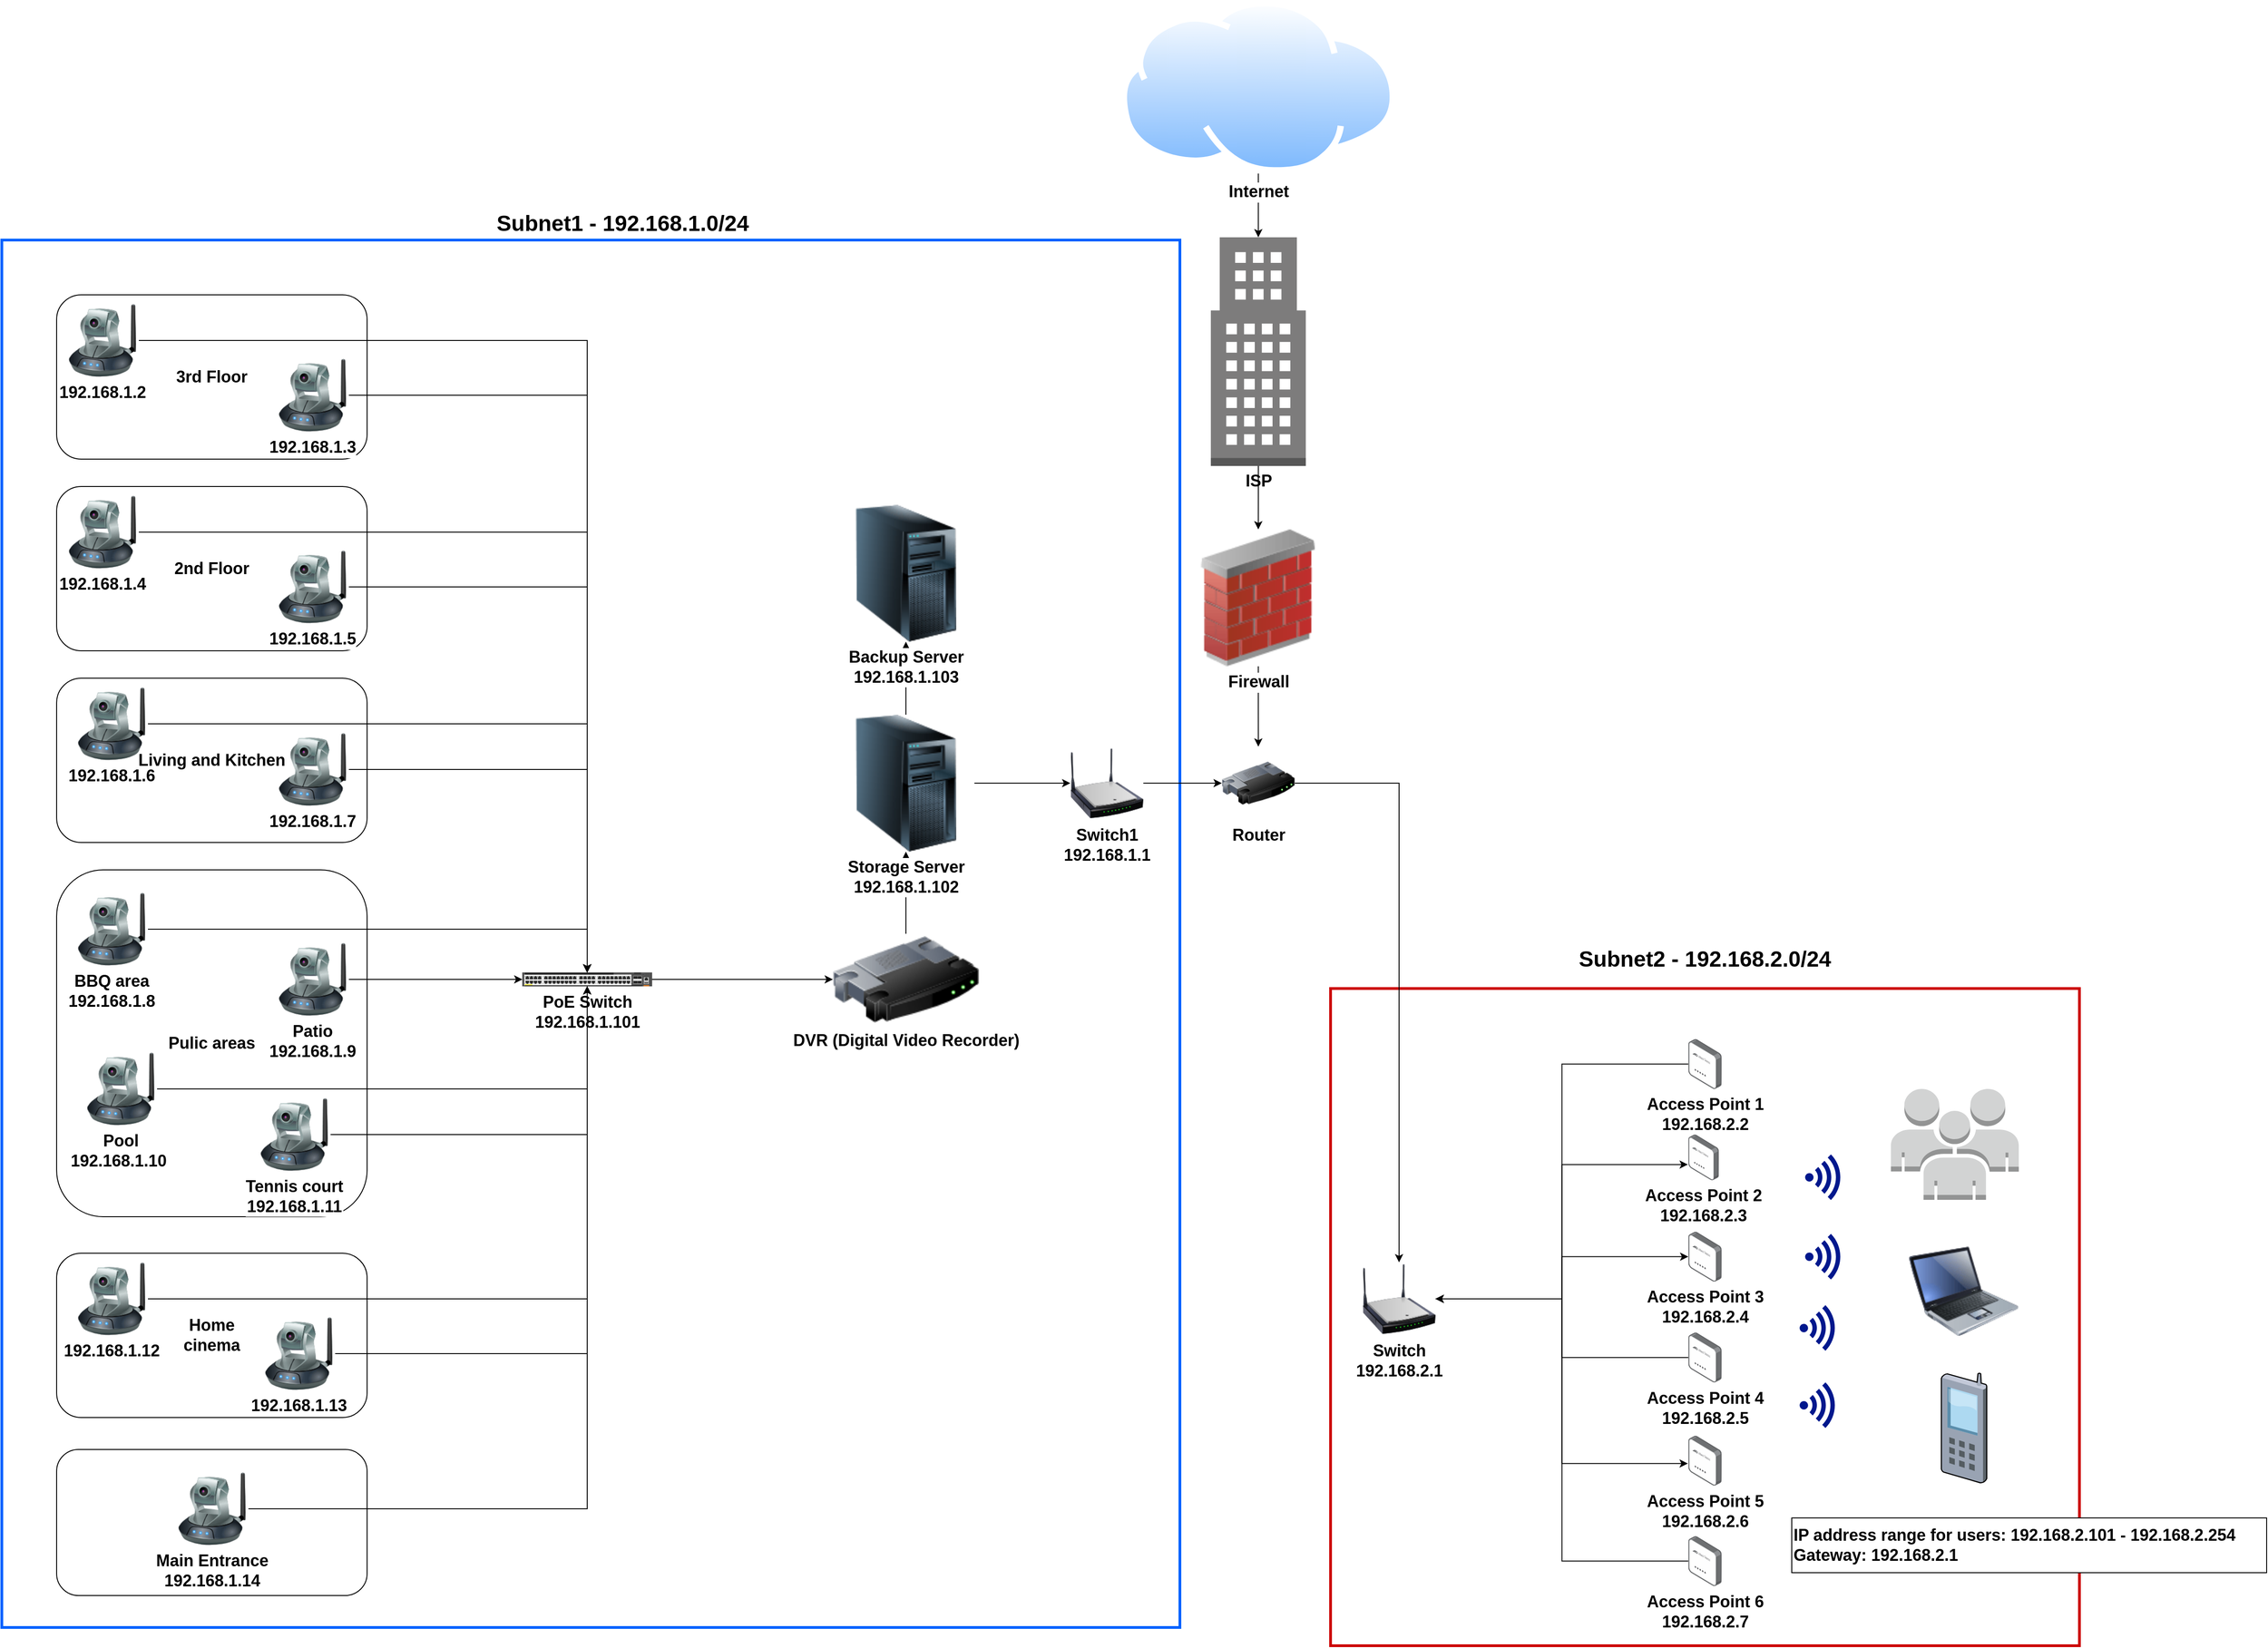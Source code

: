 <mxfile version="21.2.1" type="github">
  <diagram name="Page-1" id="kUGmlVv1KhsbOFP3ll0R">
    <mxGraphModel dx="4746" dy="3809" grid="1" gridSize="10" guides="1" tooltips="1" connect="1" arrows="1" fold="1" page="1" pageScale="1" pageWidth="850" pageHeight="1100" background="#ffffff" math="0" shadow="0">
      <root>
        <mxCell id="0" />
        <mxCell id="1" parent="0" />
        <mxCell id="bPXmLajMAszRdR5mvz4N-7" value="" style="rounded=0;whiteSpace=wrap;html=1;strokeColor=#CC0000;strokeWidth=3;fontSize=18;fontStyle=1" vertex="1" parent="1">
          <mxGeometry x="215" y="-700" width="820" height="720" as="geometry" />
        </mxCell>
        <mxCell id="bPXmLajMAszRdR5mvz4N-5" value="" style="rounded=0;whiteSpace=wrap;html=1;strokeWidth=3;strokeColor=#0062ff;fontSize=18;fontStyle=1" vertex="1" parent="1">
          <mxGeometry x="-1240" y="-1520" width="1290" height="1520" as="geometry" />
        </mxCell>
        <mxCell id="BCT4acggiIJb0DLnrBcZ-94" style="edgeStyle=orthogonalEdgeStyle;rounded=0;orthogonalLoop=1;jettySize=auto;html=1;fontSize=18;fontStyle=1" parent="1" source="BCT4acggiIJb0DLnrBcZ-91" target="BCT4acggiIJb0DLnrBcZ-82" edge="1">
          <mxGeometry relative="1" as="geometry" />
        </mxCell>
        <mxCell id="BCT4acggiIJb0DLnrBcZ-31" value="" style="group;fontSize=18;fontStyle=1" parent="1" vertex="1" connectable="0">
          <mxGeometry x="-1180" y="-1460" width="340" height="180" as="geometry" />
        </mxCell>
        <mxCell id="BCT4acggiIJb0DLnrBcZ-29" value="" style="group;movable=1;resizable=1;rotatable=1;deletable=1;editable=1;locked=0;connectable=1;fontSize=18;fontStyle=1" parent="BCT4acggiIJb0DLnrBcZ-31" vertex="1" connectable="0">
          <mxGeometry width="340" height="180" as="geometry" />
        </mxCell>
        <mxCell id="BCT4acggiIJb0DLnrBcZ-12" value="3rd Floor" style="rounded=1;whiteSpace=wrap;html=1;movable=1;resizable=1;rotatable=1;deletable=1;editable=1;locked=0;connectable=1;fontSize=18;fontStyle=1" parent="BCT4acggiIJb0DLnrBcZ-29" vertex="1">
          <mxGeometry width="340" height="180" as="geometry" />
        </mxCell>
        <mxCell id="BCT4acggiIJb0DLnrBcZ-7" value="192.168.1.2" style="image;html=1;image=img/lib/clip_art/networking/Ip_Camera_128x128.png;fontSize=18;fontStyle=1" parent="BCT4acggiIJb0DLnrBcZ-29" vertex="1">
          <mxGeometry x="10" y="10" width="80" height="80" as="geometry" />
        </mxCell>
        <mxCell id="BCT4acggiIJb0DLnrBcZ-8" value="192.168.1.3" style="image;html=1;image=img/lib/clip_art/networking/Ip_Camera_128x128.png;fontSize=18;fontStyle=1" parent="BCT4acggiIJb0DLnrBcZ-29" vertex="1">
          <mxGeometry x="240" y="70" width="80" height="80" as="geometry" />
        </mxCell>
        <mxCell id="BCT4acggiIJb0DLnrBcZ-32" value="" style="group;fontSize=18;fontStyle=1" parent="1" vertex="1" connectable="0">
          <mxGeometry x="-1180" y="-1250" width="340" height="180" as="geometry" />
        </mxCell>
        <mxCell id="BCT4acggiIJb0DLnrBcZ-33" value="" style="group;movable=1;resizable=1;rotatable=1;deletable=1;editable=1;locked=0;connectable=1;fontSize=18;fontStyle=1" parent="BCT4acggiIJb0DLnrBcZ-32" vertex="1" connectable="0">
          <mxGeometry width="340" height="180" as="geometry" />
        </mxCell>
        <mxCell id="BCT4acggiIJb0DLnrBcZ-34" value="2nd Floor" style="rounded=1;whiteSpace=wrap;html=1;movable=1;resizable=1;rotatable=1;deletable=1;editable=1;locked=0;connectable=1;fontSize=18;fontStyle=1" parent="BCT4acggiIJb0DLnrBcZ-33" vertex="1">
          <mxGeometry width="340" height="180" as="geometry" />
        </mxCell>
        <mxCell id="BCT4acggiIJb0DLnrBcZ-35" value="192.168.1.4" style="image;html=1;image=img/lib/clip_art/networking/Ip_Camera_128x128.png;fontSize=18;fontStyle=1" parent="BCT4acggiIJb0DLnrBcZ-33" vertex="1">
          <mxGeometry x="10" y="10" width="80" height="80" as="geometry" />
        </mxCell>
        <mxCell id="BCT4acggiIJb0DLnrBcZ-36" value="192.168.1.5" style="image;html=1;image=img/lib/clip_art/networking/Ip_Camera_128x128.png;fontSize=18;fontStyle=1" parent="BCT4acggiIJb0DLnrBcZ-33" vertex="1">
          <mxGeometry x="240" y="70" width="80" height="80" as="geometry" />
        </mxCell>
        <mxCell id="BCT4acggiIJb0DLnrBcZ-25" style="edgeStyle=orthogonalEdgeStyle;rounded=0;orthogonalLoop=1;jettySize=auto;html=1;exitX=1;exitY=0.5;exitDx=0;exitDy=0;fontSize=18;fontStyle=1" parent="1" source="BCT4acggiIJb0DLnrBcZ-35" target="BCT4acggiIJb0DLnrBcZ-21" edge="1">
          <mxGeometry relative="1" as="geometry">
            <mxPoint x="-1090" y="-1190" as="sourcePoint" />
            <mxPoint x="-320" y="-935" as="targetPoint" />
          </mxGeometry>
        </mxCell>
        <mxCell id="BCT4acggiIJb0DLnrBcZ-26" style="edgeStyle=orthogonalEdgeStyle;rounded=0;orthogonalLoop=1;jettySize=auto;html=1;exitX=1;exitY=0.5;exitDx=0;exitDy=0;fontSize=18;fontStyle=1" parent="1" source="BCT4acggiIJb0DLnrBcZ-36" target="BCT4acggiIJb0DLnrBcZ-21" edge="1">
          <mxGeometry relative="1" as="geometry">
            <mxPoint x="-870" y="-1130" as="sourcePoint" />
          </mxGeometry>
        </mxCell>
        <mxCell id="BCT4acggiIJb0DLnrBcZ-22" style="edgeStyle=orthogonalEdgeStyle;rounded=0;orthogonalLoop=1;jettySize=auto;html=1;fontSize=18;fontStyle=1" parent="1" source="BCT4acggiIJb0DLnrBcZ-7" target="BCT4acggiIJb0DLnrBcZ-21" edge="1">
          <mxGeometry relative="1" as="geometry" />
        </mxCell>
        <mxCell id="BCT4acggiIJb0DLnrBcZ-23" style="edgeStyle=orthogonalEdgeStyle;rounded=0;orthogonalLoop=1;jettySize=auto;html=1;fontSize=18;fontStyle=1" parent="1" source="BCT4acggiIJb0DLnrBcZ-8" target="BCT4acggiIJb0DLnrBcZ-21" edge="1">
          <mxGeometry relative="1" as="geometry" />
        </mxCell>
        <mxCell id="BCT4acggiIJb0DLnrBcZ-60" value="" style="group;fontSize=18;fontStyle=1" parent="1" vertex="1" connectable="0">
          <mxGeometry x="-1180" y="-410" width="340" height="180" as="geometry" />
        </mxCell>
        <mxCell id="BCT4acggiIJb0DLnrBcZ-62" value="" style="rounded=1;whiteSpace=wrap;html=1;movable=1;resizable=1;rotatable=1;deletable=1;editable=1;locked=0;connectable=1;fontSize=18;fontStyle=1" parent="BCT4acggiIJb0DLnrBcZ-60" vertex="1">
          <mxGeometry width="340" height="180" as="geometry" />
        </mxCell>
        <mxCell id="BCT4acggiIJb0DLnrBcZ-63" value="192.168.1.12" style="image;html=1;image=img/lib/clip_art/networking/Ip_Camera_128x128.png;fontSize=18;fontStyle=1" parent="BCT4acggiIJb0DLnrBcZ-60" vertex="1">
          <mxGeometry x="20" y="10" width="80" height="80" as="geometry" />
        </mxCell>
        <mxCell id="BCT4acggiIJb0DLnrBcZ-64" value="192.168.1.13" style="image;html=1;image=img/lib/clip_art/networking/Ip_Camera_128x128.png;fontSize=18;fontStyle=1" parent="BCT4acggiIJb0DLnrBcZ-60" vertex="1">
          <mxGeometry x="225" y="70" width="80" height="80" as="geometry" />
        </mxCell>
        <mxCell id="BCT4acggiIJb0DLnrBcZ-65" value="Home cinema" style="text;html=1;strokeColor=none;fillColor=none;align=center;verticalAlign=middle;whiteSpace=wrap;rounded=0;movable=1;resizable=1;rotatable=1;deletable=1;editable=1;locked=0;connectable=1;fontSize=18;fontStyle=1" parent="BCT4acggiIJb0DLnrBcZ-60" vertex="1">
          <mxGeometry x="115" y="75" width="110" height="30" as="geometry" />
        </mxCell>
        <mxCell id="BCT4acggiIJb0DLnrBcZ-67" style="edgeStyle=orthogonalEdgeStyle;rounded=0;orthogonalLoop=1;jettySize=auto;html=1;fontSize=18;fontStyle=1" parent="1" source="BCT4acggiIJb0DLnrBcZ-63" target="BCT4acggiIJb0DLnrBcZ-21" edge="1">
          <mxGeometry relative="1" as="geometry" />
        </mxCell>
        <mxCell id="BCT4acggiIJb0DLnrBcZ-68" style="edgeStyle=orthogonalEdgeStyle;rounded=0;orthogonalLoop=1;jettySize=auto;html=1;fontSize=18;fontStyle=1" parent="1" source="BCT4acggiIJb0DLnrBcZ-64" target="BCT4acggiIJb0DLnrBcZ-21" edge="1">
          <mxGeometry relative="1" as="geometry" />
        </mxCell>
        <mxCell id="BCT4acggiIJb0DLnrBcZ-72" value="" style="group;fontSize=18;fontStyle=1" parent="1" vertex="1" connectable="0">
          <mxGeometry x="-1180" y="-195" width="340" height="160" as="geometry" />
        </mxCell>
        <mxCell id="BCT4acggiIJb0DLnrBcZ-17" value="" style="rounded=1;whiteSpace=wrap;html=1;fontSize=18;fontStyle=1" parent="BCT4acggiIJb0DLnrBcZ-72" vertex="1">
          <mxGeometry width="340" height="160" as="geometry" />
        </mxCell>
        <mxCell id="BjX1OBnDMtsCjzTjb3aX-30" value="Main Entrance&lt;br&gt;192.168.1.14" style="image;html=1;image=img/lib/clip_art/networking/Ip_Camera_128x128.png;container=0;fontSize=18;fontStyle=1" parent="BCT4acggiIJb0DLnrBcZ-72" vertex="1">
          <mxGeometry x="130" y="25" width="80" height="80" as="geometry">
            <mxRectangle x="-1050" y="-160" width="120" height="30" as="alternateBounds" />
          </mxGeometry>
        </mxCell>
        <mxCell id="BCT4acggiIJb0DLnrBcZ-71" style="edgeStyle=orthogonalEdgeStyle;rounded=0;orthogonalLoop=1;jettySize=auto;html=1;fontSize=18;fontStyle=1" parent="1" source="BjX1OBnDMtsCjzTjb3aX-30" target="BCT4acggiIJb0DLnrBcZ-21" edge="1">
          <mxGeometry relative="1" as="geometry" />
        </mxCell>
        <mxCell id="BCT4acggiIJb0DLnrBcZ-74" style="edgeStyle=orthogonalEdgeStyle;rounded=0;orthogonalLoop=1;jettySize=auto;html=1;fontSize=18;fontStyle=1" parent="1" source="BCT4acggiIJb0DLnrBcZ-21" target="BCT4acggiIJb0DLnrBcZ-73" edge="1">
          <mxGeometry relative="1" as="geometry" />
        </mxCell>
        <mxCell id="BCT4acggiIJb0DLnrBcZ-21" value="&lt;font style=&quot;font-size: 18px;&quot;&gt;PoE Switch&lt;br&gt;192.168.1.101 &lt;br&gt;&lt;/font&gt;" style="html=1;verticalLabelPosition=bottom;verticalAlign=top;outlineConnect=0;shadow=0;dashed=0;shape=mxgraph.rack.hpe_aruba.switches.jl659a_aruba_6300m_48_port_hpe_smart_rate_1_2_5_5gbe_class_6_poe_and_4_port_switch;fontSize=18;fontStyle=1;labelBackgroundColor=default;" parent="1" vertex="1">
          <mxGeometry x="-670" y="-717.5" width="142" height="15" as="geometry" />
        </mxCell>
        <mxCell id="BCT4acggiIJb0DLnrBcZ-77" style="edgeStyle=orthogonalEdgeStyle;rounded=0;orthogonalLoop=1;jettySize=auto;html=1;fontSize=18;fontStyle=1" parent="1" source="BCT4acggiIJb0DLnrBcZ-73" target="BCT4acggiIJb0DLnrBcZ-75" edge="1">
          <mxGeometry relative="1" as="geometry" />
        </mxCell>
        <mxCell id="BCT4acggiIJb0DLnrBcZ-73" value="DVR (Digital Video Recorder)" style="image;html=1;image=img/lib/clip_art/networking/Router_128x128.png;fontSize=18;fontStyle=1" parent="1" vertex="1">
          <mxGeometry x="-330" y="-760" width="160" height="100" as="geometry" />
        </mxCell>
        <mxCell id="BCT4acggiIJb0DLnrBcZ-81" style="edgeStyle=orthogonalEdgeStyle;rounded=0;orthogonalLoop=1;jettySize=auto;html=1;fontSize=18;fontStyle=1" parent="1" source="BCT4acggiIJb0DLnrBcZ-75" target="BCT4acggiIJb0DLnrBcZ-76" edge="1">
          <mxGeometry relative="1" as="geometry" />
        </mxCell>
        <mxCell id="BCT4acggiIJb0DLnrBcZ-112" style="edgeStyle=orthogonalEdgeStyle;rounded=0;orthogonalLoop=1;jettySize=auto;html=1;entryX=0;entryY=0.5;entryDx=0;entryDy=0;fontSize=18;fontStyle=1" parent="1" source="BCT4acggiIJb0DLnrBcZ-75" target="BCT4acggiIJb0DLnrBcZ-114" edge="1">
          <mxGeometry relative="1" as="geometry" />
        </mxCell>
        <mxCell id="BCT4acggiIJb0DLnrBcZ-75" value="Storage Server&lt;br&gt;192.168.1.102" style="image;html=1;image=img/lib/clip_art/computers/Server_Tower_128x128.png;fontSize=18;fontStyle=1" parent="1" vertex="1">
          <mxGeometry x="-325" y="-1000" width="150" height="150" as="geometry" />
        </mxCell>
        <mxCell id="BCT4acggiIJb0DLnrBcZ-76" value="Backup Server&lt;br&gt;192.168.1.103" style="image;html=1;image=img/lib/clip_art/computers/Server_Tower_128x128.png;fontSize=18;fontStyle=1;labelBackgroundColor=default;" parent="1" vertex="1">
          <mxGeometry x="-325" y="-1230" width="150" height="150" as="geometry" />
        </mxCell>
        <mxCell id="BCT4acggiIJb0DLnrBcZ-97" style="edgeStyle=orthogonalEdgeStyle;rounded=0;orthogonalLoop=1;jettySize=auto;html=1;fontSize=18;fontStyle=1" parent="1" source="BCT4acggiIJb0DLnrBcZ-82" target="BCT4acggiIJb0DLnrBcZ-119" edge="1">
          <mxGeometry relative="1" as="geometry">
            <mxPoint x="136" y="-965" as="targetPoint" />
          </mxGeometry>
        </mxCell>
        <mxCell id="BCT4acggiIJb0DLnrBcZ-82" value="Firewall" style="image;html=1;image=img/lib/clip_art/networking/Firewall_02_128x128.png;fontSize=18;fontStyle=1" parent="1" vertex="1">
          <mxGeometry x="61.32" y="-1203" width="149.12" height="150" as="geometry" />
        </mxCell>
        <mxCell id="BCT4acggiIJb0DLnrBcZ-84" style="edgeStyle=orthogonalEdgeStyle;rounded=0;orthogonalLoop=1;jettySize=auto;html=1;entryX=0.5;entryY=0;entryDx=0;entryDy=0;entryPerimeter=0;fontSize=18;fontStyle=1" parent="1" source="BCT4acggiIJb0DLnrBcZ-83" target="BCT4acggiIJb0DLnrBcZ-91" edge="1">
          <mxGeometry relative="1" as="geometry" />
        </mxCell>
        <mxCell id="BCT4acggiIJb0DLnrBcZ-83" value="Internet" style="image;aspect=fixed;perimeter=ellipsePerimeter;html=1;align=center;shadow=0;dashed=0;spacingTop=3;image=img/lib/active_directory/internet_cloud.svg;fontSize=18;fontStyle=1" parent="1" vertex="1">
          <mxGeometry x="-15" y="-1783" width="301.75" height="190.1" as="geometry" />
        </mxCell>
        <mxCell id="BCT4acggiIJb0DLnrBcZ-103" style="edgeStyle=orthogonalEdgeStyle;rounded=0;orthogonalLoop=1;jettySize=auto;html=1;entryX=-0.015;entryY=0.657;entryDx=0;entryDy=0;entryPerimeter=0;fontSize=18;fontStyle=1" parent="1" source="BCT4acggiIJb0DLnrBcZ-96" target="BCT4acggiIJb0DLnrBcZ-102" edge="1">
          <mxGeometry relative="1" as="geometry" />
        </mxCell>
        <mxCell id="BCT4acggiIJb0DLnrBcZ-104" style="edgeStyle=orthogonalEdgeStyle;rounded=0;orthogonalLoop=1;jettySize=auto;html=1;fontSize=18;fontStyle=1" parent="1" source="BCT4acggiIJb0DLnrBcZ-96" target="BCT4acggiIJb0DLnrBcZ-99" edge="1">
          <mxGeometry relative="1" as="geometry" />
        </mxCell>
        <mxCell id="BCT4acggiIJb0DLnrBcZ-107" style="edgeStyle=orthogonalEdgeStyle;rounded=0;orthogonalLoop=1;jettySize=auto;html=1;entryX=-0.015;entryY=0.557;entryDx=0;entryDy=0;entryPerimeter=0;fontSize=18;fontStyle=1" parent="1" source="BCT4acggiIJb0DLnrBcZ-96" target="BCT4acggiIJb0DLnrBcZ-101" edge="1">
          <mxGeometry relative="1" as="geometry" />
        </mxCell>
        <mxCell id="BCT4acggiIJb0DLnrBcZ-96" value="Switch&lt;br&gt;192.168.2.1" style="image;html=1;image=img/lib/clip_art/networking/Wireless_Router_N_128x128.png;fontSize=18;fontStyle=1" parent="1" vertex="1">
          <mxGeometry x="250" y="-400" width="80" height="80" as="geometry" />
        </mxCell>
        <mxCell id="BCT4acggiIJb0DLnrBcZ-91" value="ISP" style="outlineConnect=0;dashed=0;verticalLabelPosition=bottom;verticalAlign=top;align=center;html=1;shape=mxgraph.aws3.office_building;fillColor=#7D7C7C;gradientColor=none;aspect=fixed;fontSize=18;fontStyle=1" parent="1" vertex="1">
          <mxGeometry x="83.9" y="-1523" width="103.96" height="250.45" as="geometry" />
        </mxCell>
        <mxCell id="BCT4acggiIJb0DLnrBcZ-117" style="edgeStyle=orthogonalEdgeStyle;rounded=0;orthogonalLoop=1;jettySize=auto;html=1;fontSize=18;fontStyle=1" parent="1" source="BCT4acggiIJb0DLnrBcZ-119" target="BCT4acggiIJb0DLnrBcZ-96" edge="1">
          <mxGeometry relative="1" as="geometry">
            <mxPoint x="136" y="-885" as="sourcePoint" />
          </mxGeometry>
        </mxCell>
        <mxCell id="BCT4acggiIJb0DLnrBcZ-118" style="edgeStyle=orthogonalEdgeStyle;rounded=0;orthogonalLoop=1;jettySize=auto;html=1;fontSize=18;fontStyle=1" parent="1" source="BCT4acggiIJb0DLnrBcZ-114" target="BCT4acggiIJb0DLnrBcZ-119" edge="1">
          <mxGeometry relative="1" as="geometry">
            <mxPoint x="95.88" y="-925" as="targetPoint" />
          </mxGeometry>
        </mxCell>
        <mxCell id="BCT4acggiIJb0DLnrBcZ-114" value="Switch1&lt;br&gt;192.168.1.1" style="image;html=1;image=img/lib/clip_art/networking/Wireless_Router_N_128x128.png;fontSize=18;fontStyle=1" parent="1" vertex="1">
          <mxGeometry x="-70.0" y="-965" width="80" height="80" as="geometry" />
        </mxCell>
        <mxCell id="BCT4acggiIJb0DLnrBcZ-115" value="" style="group;fontSize=18;fontStyle=1" parent="1" vertex="1" connectable="0">
          <mxGeometry x="606.7" y="-590" width="361.91" height="431.5" as="geometry" />
        </mxCell>
        <mxCell id="BCT4acggiIJb0DLnrBcZ-85" value="" style="outlineConnect=0;dashed=0;verticalLabelPosition=bottom;verticalAlign=top;align=center;html=1;shape=mxgraph.aws3.users;fillColor=#D2D3D3;gradientColor=none;fontSize=18;fontStyle=1" parent="BCT4acggiIJb0DLnrBcZ-115" vertex="1">
          <mxGeometry x="221.91" width="140" height="121.5" as="geometry" />
        </mxCell>
        <mxCell id="BCT4acggiIJb0DLnrBcZ-88" value="" style="image;html=1;image=img/lib/clip_art/computers/Laptop_128x128.png;fontSize=18;fontStyle=1" parent="BCT4acggiIJb0DLnrBcZ-115" vertex="1">
          <mxGeometry x="241.91" y="169" width="120" height="105" as="geometry" />
        </mxCell>
        <mxCell id="BCT4acggiIJb0DLnrBcZ-89" value="" style="verticalLabelPosition=bottom;sketch=0;aspect=fixed;html=1;verticalAlign=top;strokeColor=none;align=center;outlineConnect=0;shape=mxgraph.citrix.cell_phone;fontSize=18;fontStyle=1" parent="BCT4acggiIJb0DLnrBcZ-115" vertex="1">
          <mxGeometry x="276.91" y="311.5" width="50" height="120" as="geometry" />
        </mxCell>
        <mxCell id="BCT4acggiIJb0DLnrBcZ-99" value="Access Point 3&lt;br&gt;192.168.2.4" style="image;points=[];aspect=fixed;html=1;align=center;shadow=0;dashed=0;image=img/lib/allied_telesis/wireless/Access_Point_Indoor.svg;fontSize=18;fontStyle=1" parent="BCT4acggiIJb0DLnrBcZ-115" vertex="1">
          <mxGeometry x="-3.642e-14" y="156.5" width="36.6" height="54.6" as="geometry" />
        </mxCell>
        <mxCell id="BCT4acggiIJb0DLnrBcZ-100" value="Access Point 4&lt;br&gt;192.168.2.5" style="image;points=[];aspect=fixed;html=1;align=center;shadow=0;dashed=0;image=img/lib/allied_telesis/wireless/Access_Point_Indoor.svg;fontSize=18;fontStyle=1" parent="BCT4acggiIJb0DLnrBcZ-115" vertex="1">
          <mxGeometry y="266.9" width="36.6" height="54.6" as="geometry" />
        </mxCell>
        <mxCell id="BCT4acggiIJb0DLnrBcZ-101" value="Access Point 5&lt;br&gt;192.168.2.6" style="image;points=[];aspect=fixed;html=1;align=center;shadow=0;dashed=0;image=img/lib/allied_telesis/wireless/Access_Point_Indoor.svg;fontSize=18;fontStyle=1" parent="BCT4acggiIJb0DLnrBcZ-115" vertex="1">
          <mxGeometry y="380" width="36.6" height="54.6" as="geometry" />
        </mxCell>
        <mxCell id="BCT4acggiIJb0DLnrBcZ-102" value="Access Point 2&lt;br&gt;192.168.2.3" style="image;points=[];aspect=fixed;html=1;align=center;shadow=0;dashed=0;image=img/lib/allied_telesis/wireless/Access_Point_Indoor.svg;fontSize=18;fontStyle=1" parent="BCT4acggiIJb0DLnrBcZ-115" vertex="1">
          <mxGeometry x="7.727e-14" y="50" width="33.52" height="50" as="geometry" />
        </mxCell>
        <mxCell id="BCT4acggiIJb0DLnrBcZ-108" value="" style="sketch=0;aspect=fixed;pointerEvents=1;shadow=0;dashed=0;html=1;strokeColor=none;labelPosition=center;verticalLabelPosition=bottom;verticalAlign=top;align=center;fillColor=#00188D;shape=mxgraph.mscae.enterprise.wireless_connection;fontSize=18;fontStyle=1" parent="BCT4acggiIJb0DLnrBcZ-115" vertex="1">
          <mxGeometry x="127.92" y="71.75" width="42" height="50" as="geometry" />
        </mxCell>
        <mxCell id="BCT4acggiIJb0DLnrBcZ-109" value="" style="sketch=0;aspect=fixed;pointerEvents=1;shadow=0;dashed=0;html=1;strokeColor=none;labelPosition=center;verticalLabelPosition=bottom;verticalAlign=top;align=center;fillColor=#00188D;shape=mxgraph.mscae.enterprise.wireless_connection;fontSize=18;fontStyle=1" parent="BCT4acggiIJb0DLnrBcZ-115" vertex="1">
          <mxGeometry x="127.92" y="158.8" width="42" height="50" as="geometry" />
        </mxCell>
        <mxCell id="BCT4acggiIJb0DLnrBcZ-110" value="" style="sketch=0;aspect=fixed;pointerEvents=1;shadow=0;dashed=0;html=1;strokeColor=none;labelPosition=center;verticalLabelPosition=bottom;verticalAlign=top;align=center;fillColor=#00188D;shape=mxgraph.mscae.enterprise.wireless_connection;fontSize=18;fontStyle=1" parent="BCT4acggiIJb0DLnrBcZ-115" vertex="1">
          <mxGeometry x="121.92" y="236.9" width="42" height="50" as="geometry" />
        </mxCell>
        <mxCell id="BCT4acggiIJb0DLnrBcZ-111" value="" style="sketch=0;aspect=fixed;pointerEvents=1;shadow=0;dashed=0;html=1;strokeColor=none;labelPosition=center;verticalLabelPosition=bottom;verticalAlign=top;align=center;fillColor=#00188D;shape=mxgraph.mscae.enterprise.wireless_connection;fontSize=18;fontStyle=1" parent="BCT4acggiIJb0DLnrBcZ-115" vertex="1">
          <mxGeometry x="121.92" y="321.5" width="42" height="50" as="geometry" />
        </mxCell>
        <mxCell id="BCT4acggiIJb0DLnrBcZ-119" value="Router" style="image;html=1;image=img/lib/clip_art/networking/Router_128x128.png;fontSize=18;fontStyle=1" parent="1" vertex="1">
          <mxGeometry x="95.88" y="-965" width="80" height="80" as="geometry" />
        </mxCell>
        <mxCell id="bPXmLajMAszRdR5mvz4N-10" value="&lt;p class=&quot;MsoNormal&quot; style=&quot;font-size: 24px;&quot;&gt;Subnet1 - 192.168.1.0/24&lt;/p&gt;" style="text;html=1;strokeColor=none;fillColor=none;align=center;verticalAlign=middle;whiteSpace=wrap;rounded=0;fontSize=24;fontStyle=1" vertex="1" parent="1">
          <mxGeometry x="-730" y="-1553" width="340" height="30" as="geometry" />
        </mxCell>
        <mxCell id="bPXmLajMAszRdR5mvz4N-13" value="&lt;p class=&quot;MsoNormal&quot; style=&quot;font-size: 24px;&quot;&gt;Subnet2 - 192.168.2.0/24&lt;/p&gt;" style="text;html=1;strokeColor=none;fillColor=none;align=center;verticalAlign=middle;whiteSpace=wrap;rounded=0;fontSize=24;fontStyle=1" vertex="1" parent="1">
          <mxGeometry x="460" y="-747.5" width="330" height="30" as="geometry" />
        </mxCell>
        <mxCell id="BCT4acggiIJb0DLnrBcZ-16" value="Pulic areas" style="rounded=1;whiteSpace=wrap;html=1;fontSize=18;fontStyle=1" parent="1" vertex="1">
          <mxGeometry x="-1180" y="-830" width="340" height="380" as="geometry" />
        </mxCell>
        <mxCell id="BCT4acggiIJb0DLnrBcZ-2" value="Pool&lt;br&gt;192.168.1.10&lt;span style=&quot;white-space: pre;&quot;&gt;	&lt;/span&gt;" style="image;html=1;image=img/lib/clip_art/networking/Ip_Camera_128x128.png;fontSize=18;fontStyle=1" parent="1" vertex="1">
          <mxGeometry x="-1150" y="-630" width="80" height="80" as="geometry" />
        </mxCell>
        <mxCell id="BCT4acggiIJb0DLnrBcZ-1" value="Patio&lt;br&gt;192.168.1.9" style="image;html=1;image=img/lib/clip_art/networking/Ip_Camera_128x128.png;fontSize=18;fontStyle=1" parent="1" vertex="1">
          <mxGeometry x="-940" y="-750" width="80" height="80" as="geometry" />
        </mxCell>
        <mxCell id="BCT4acggiIJb0DLnrBcZ-3" value="BBQ area&lt;br&gt;192.168.1.8" style="image;html=1;image=img/lib/clip_art/networking/Ip_Camera_128x128.png;fontSize=18;fontStyle=1" parent="1" vertex="1">
          <mxGeometry x="-1160" y="-805" width="80" height="80" as="geometry" />
        </mxCell>
        <mxCell id="BjX1OBnDMtsCjzTjb3aX-29" value="Tennis court&lt;br&gt;192.168.1.11" style="image;html=1;image=img/lib/clip_art/networking/Ip_Camera_128x128.png;fontSize=18;fontStyle=1" parent="1" vertex="1">
          <mxGeometry x="-960" y="-580" width="80" height="80" as="geometry" />
        </mxCell>
        <mxCell id="BCT4acggiIJb0DLnrBcZ-47" style="edgeStyle=orthogonalEdgeStyle;rounded=0;orthogonalLoop=1;jettySize=auto;html=1;fontSize=18;fontStyle=1" parent="1" source="BCT4acggiIJb0DLnrBcZ-1" target="BCT4acggiIJb0DLnrBcZ-21" edge="1">
          <mxGeometry relative="1" as="geometry" />
        </mxCell>
        <mxCell id="BCT4acggiIJb0DLnrBcZ-54" style="edgeStyle=orthogonalEdgeStyle;rounded=0;orthogonalLoop=1;jettySize=auto;html=1;fontSize=18;fontStyle=1" parent="1" source="BCT4acggiIJb0DLnrBcZ-2" target="BCT4acggiIJb0DLnrBcZ-21" edge="1">
          <mxGeometry relative="1" as="geometry" />
        </mxCell>
        <mxCell id="BCT4acggiIJb0DLnrBcZ-52" style="edgeStyle=orthogonalEdgeStyle;rounded=0;orthogonalLoop=1;jettySize=auto;html=1;fontSize=18;fontStyle=1" parent="1" source="BCT4acggiIJb0DLnrBcZ-3" target="BCT4acggiIJb0DLnrBcZ-21" edge="1">
          <mxGeometry relative="1" as="geometry" />
        </mxCell>
        <mxCell id="BCT4acggiIJb0DLnrBcZ-53" style="edgeStyle=orthogonalEdgeStyle;rounded=0;orthogonalLoop=1;jettySize=auto;html=1;fontSize=18;fontStyle=1" parent="1" source="BjX1OBnDMtsCjzTjb3aX-29" target="BCT4acggiIJb0DLnrBcZ-21" edge="1">
          <mxGeometry relative="1" as="geometry" />
        </mxCell>
        <mxCell id="BCT4acggiIJb0DLnrBcZ-39" value="" style="group;movable=1;resizable=1;rotatable=1;deletable=1;editable=1;locked=0;connectable=1;fontSize=18;fontStyle=1" parent="1" vertex="1" connectable="0">
          <mxGeometry x="-1180" y="-1040" width="340" height="180" as="geometry" />
        </mxCell>
        <mxCell id="BCT4acggiIJb0DLnrBcZ-40" value="Living and Kitchen" style="rounded=1;whiteSpace=wrap;html=1;movable=1;resizable=1;rotatable=1;deletable=1;editable=1;locked=0;connectable=1;fontSize=18;fontStyle=1" parent="BCT4acggiIJb0DLnrBcZ-39" vertex="1">
          <mxGeometry width="340" height="180" as="geometry" />
        </mxCell>
        <mxCell id="BCT4acggiIJb0DLnrBcZ-41" value="192.168.1.6" style="image;html=1;image=img/lib/clip_art/networking/Ip_Camera_128x128.png;fontSize=18;fontStyle=1" parent="BCT4acggiIJb0DLnrBcZ-39" vertex="1">
          <mxGeometry x="20" y="10" width="80" height="80" as="geometry" />
        </mxCell>
        <mxCell id="BCT4acggiIJb0DLnrBcZ-42" value="192.168.1.7" style="image;html=1;image=img/lib/clip_art/networking/Ip_Camera_128x128.png;fontSize=18;fontStyle=1" parent="BCT4acggiIJb0DLnrBcZ-39" vertex="1">
          <mxGeometry x="240" y="60" width="80" height="80" as="geometry" />
        </mxCell>
        <mxCell id="BCT4acggiIJb0DLnrBcZ-44" style="edgeStyle=orthogonalEdgeStyle;rounded=0;orthogonalLoop=1;jettySize=auto;html=1;fontSize=18;fontStyle=1" parent="1" source="BCT4acggiIJb0DLnrBcZ-41" target="BCT4acggiIJb0DLnrBcZ-21" edge="1">
          <mxGeometry relative="1" as="geometry" />
        </mxCell>
        <mxCell id="BCT4acggiIJb0DLnrBcZ-45" style="edgeStyle=orthogonalEdgeStyle;rounded=0;orthogonalLoop=1;jettySize=auto;html=1;fontSize=18;fontStyle=1" parent="1" source="BCT4acggiIJb0DLnrBcZ-42" target="BCT4acggiIJb0DLnrBcZ-21" edge="1">
          <mxGeometry relative="1" as="geometry" />
        </mxCell>
        <mxCell id="bPXmLajMAszRdR5mvz4N-19" style="edgeStyle=orthogonalEdgeStyle;rounded=0;orthogonalLoop=1;jettySize=auto;html=1;entryX=1;entryY=0.5;entryDx=0;entryDy=0;" edge="1" parent="1" source="bPXmLajMAszRdR5mvz4N-15" target="BCT4acggiIJb0DLnrBcZ-96">
          <mxGeometry relative="1" as="geometry" />
        </mxCell>
        <mxCell id="bPXmLajMAszRdR5mvz4N-15" value="Access Point 6&lt;br&gt;192.168.2.7" style="image;points=[];aspect=fixed;html=1;align=center;shadow=0;dashed=0;image=img/lib/allied_telesis/wireless/Access_Point_Indoor.svg;fontSize=18;fontStyle=1" vertex="1" parent="1">
          <mxGeometry x="606.7" y="-100" width="36.6" height="54.6" as="geometry" />
        </mxCell>
        <mxCell id="bPXmLajMAszRdR5mvz4N-17" style="edgeStyle=orthogonalEdgeStyle;rounded=0;orthogonalLoop=1;jettySize=auto;html=1;entryX=1;entryY=0.5;entryDx=0;entryDy=0;" edge="1" parent="1" source="bPXmLajMAszRdR5mvz4N-16" target="BCT4acggiIJb0DLnrBcZ-96">
          <mxGeometry relative="1" as="geometry" />
        </mxCell>
        <mxCell id="bPXmLajMAszRdR5mvz4N-16" value="Access Point 1&lt;br&gt;192.168.2.2" style="image;points=[];aspect=fixed;html=1;align=center;shadow=0;dashed=0;image=img/lib/allied_telesis/wireless/Access_Point_Indoor.svg;fontSize=18;fontStyle=1" vertex="1" parent="1">
          <mxGeometry x="606.7" y="-644.6" width="36.6" height="54.6" as="geometry" />
        </mxCell>
        <mxCell id="bPXmLajMAszRdR5mvz4N-18" style="edgeStyle=orthogonalEdgeStyle;rounded=0;orthogonalLoop=1;jettySize=auto;html=1;entryX=1;entryY=0.5;entryDx=0;entryDy=0;" edge="1" parent="1" source="BCT4acggiIJb0DLnrBcZ-100" target="BCT4acggiIJb0DLnrBcZ-96">
          <mxGeometry relative="1" as="geometry" />
        </mxCell>
        <mxCell id="bPXmLajMAszRdR5mvz4N-21" value="IP address range for users: 192.168.2.101 - 192.168.2.254&lt;br style=&quot;font-size: 18px;&quot;&gt;Gateway: 192.168.2.1&lt;br style=&quot;font-size: 18px;&quot;&gt;" style="rounded=0;whiteSpace=wrap;html=1;align=left;fontSize=18;fontStyle=1" vertex="1" parent="1">
          <mxGeometry x="720" y="-120" width="520" height="60" as="geometry" />
        </mxCell>
      </root>
    </mxGraphModel>
  </diagram>
</mxfile>
